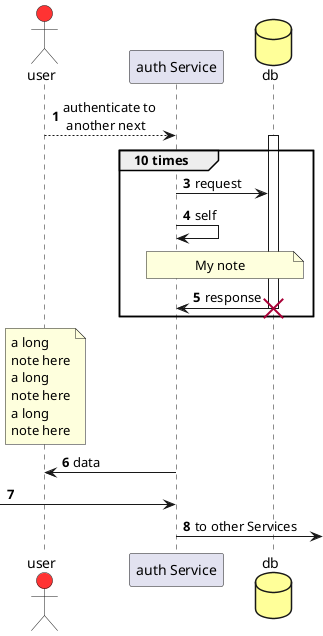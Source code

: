 @startuml 

actor user #f33
participant "auth Service" as auth
database db #ff9

autonumber 1
user-->auth:authenticate to \n another next
activate db
group 10 times
autonumber 3
    auth->db:request
    auth->auth:self
    note over auth,db: My note
    db->auth:response
    destroy db
end loop
note over user
a long 
note here
a long 
note here
a long 
note here
end note
auth->user:data
-> auth
auth->:to other Services


@enduml